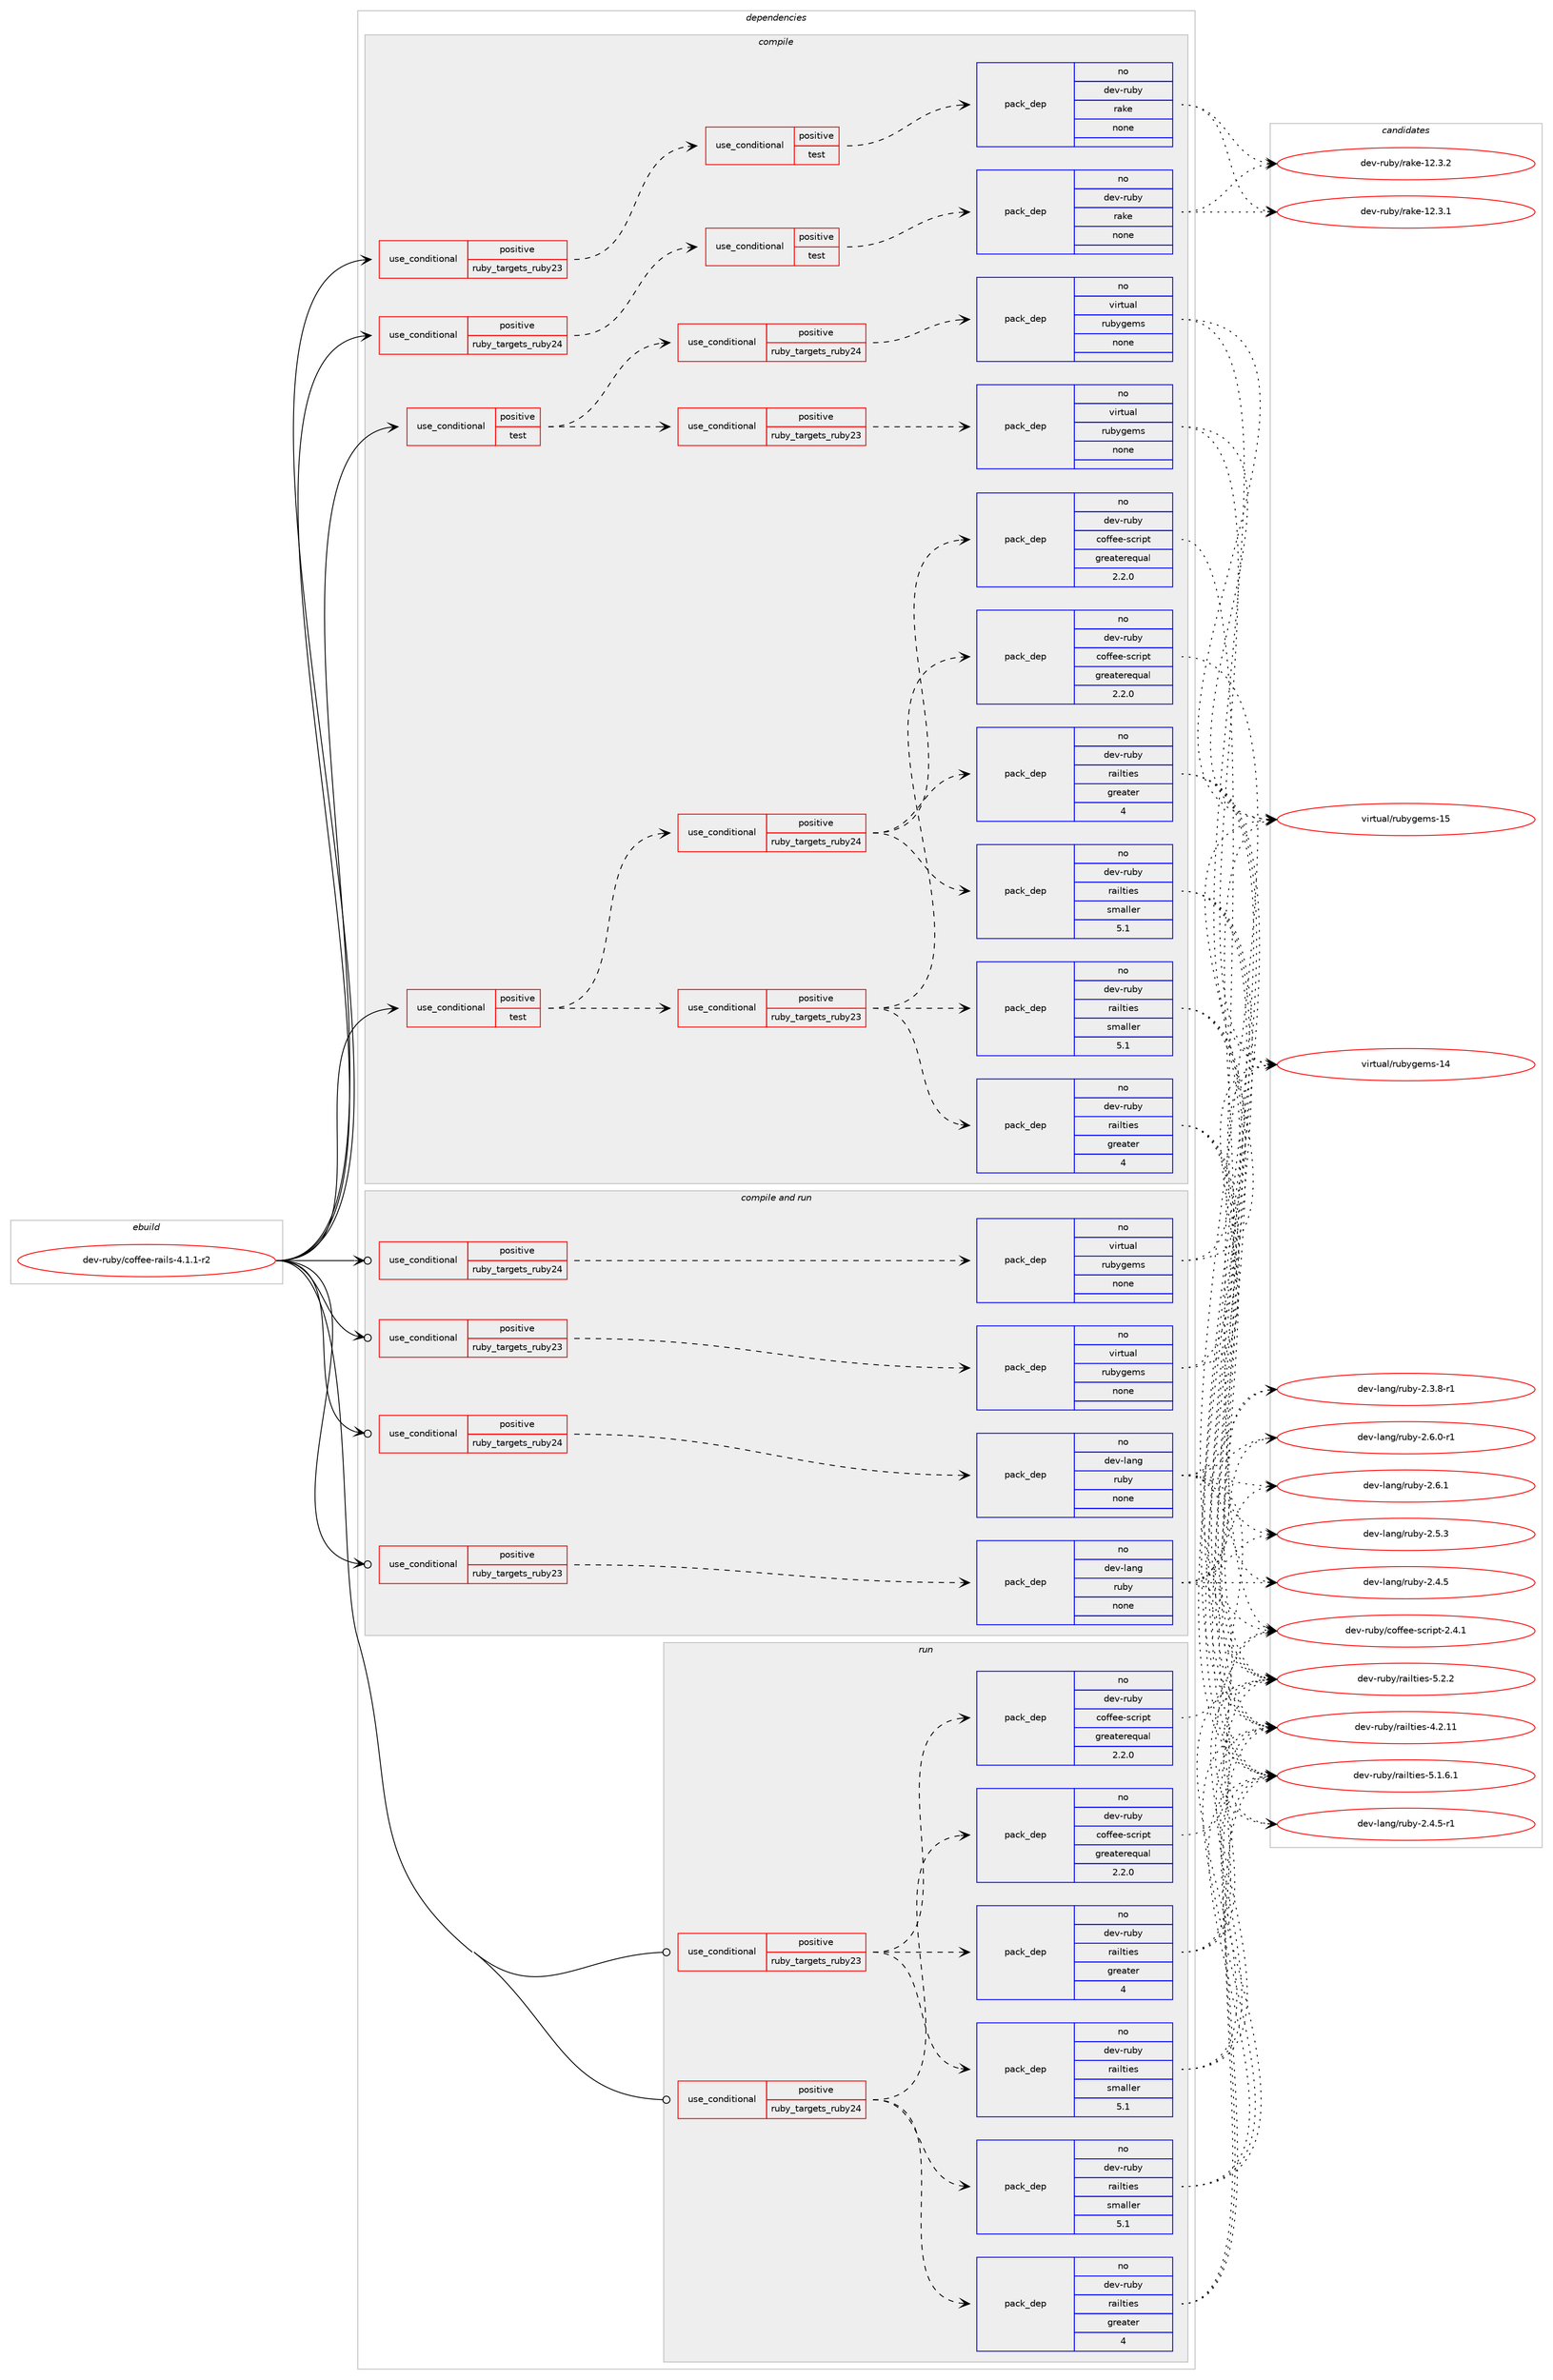 digraph prolog {

# *************
# Graph options
# *************

newrank=true;
concentrate=true;
compound=true;
graph [rankdir=LR,fontname=Helvetica,fontsize=10,ranksep=1.5];#, ranksep=2.5, nodesep=0.2];
edge  [arrowhead=vee];
node  [fontname=Helvetica,fontsize=10];

# **********
# The ebuild
# **********

subgraph cluster_leftcol {
color=gray;
rank=same;
label=<<i>ebuild</i>>;
id [label="dev-ruby/coffee-rails-4.1.1-r2", color=red, width=4, href="../dev-ruby/coffee-rails-4.1.1-r2.svg"];
}

# ****************
# The dependencies
# ****************

subgraph cluster_midcol {
color=gray;
label=<<i>dependencies</i>>;
subgraph cluster_compile {
fillcolor="#eeeeee";
style=filled;
label=<<i>compile</i>>;
subgraph cond396490 {
dependency1487157 [label=<<TABLE BORDER="0" CELLBORDER="1" CELLSPACING="0" CELLPADDING="4"><TR><TD ROWSPAN="3" CELLPADDING="10">use_conditional</TD></TR><TR><TD>positive</TD></TR><TR><TD>ruby_targets_ruby23</TD></TR></TABLE>>, shape=none, color=red];
subgraph cond396491 {
dependency1487158 [label=<<TABLE BORDER="0" CELLBORDER="1" CELLSPACING="0" CELLPADDING="4"><TR><TD ROWSPAN="3" CELLPADDING="10">use_conditional</TD></TR><TR><TD>positive</TD></TR><TR><TD>test</TD></TR></TABLE>>, shape=none, color=red];
subgraph pack1067223 {
dependency1487159 [label=<<TABLE BORDER="0" CELLBORDER="1" CELLSPACING="0" CELLPADDING="4" WIDTH="220"><TR><TD ROWSPAN="6" CELLPADDING="30">pack_dep</TD></TR><TR><TD WIDTH="110">no</TD></TR><TR><TD>dev-ruby</TD></TR><TR><TD>rake</TD></TR><TR><TD>none</TD></TR><TR><TD></TD></TR></TABLE>>, shape=none, color=blue];
}
dependency1487158:e -> dependency1487159:w [weight=20,style="dashed",arrowhead="vee"];
}
dependency1487157:e -> dependency1487158:w [weight=20,style="dashed",arrowhead="vee"];
}
id:e -> dependency1487157:w [weight=20,style="solid",arrowhead="vee"];
subgraph cond396492 {
dependency1487160 [label=<<TABLE BORDER="0" CELLBORDER="1" CELLSPACING="0" CELLPADDING="4"><TR><TD ROWSPAN="3" CELLPADDING="10">use_conditional</TD></TR><TR><TD>positive</TD></TR><TR><TD>ruby_targets_ruby24</TD></TR></TABLE>>, shape=none, color=red];
subgraph cond396493 {
dependency1487161 [label=<<TABLE BORDER="0" CELLBORDER="1" CELLSPACING="0" CELLPADDING="4"><TR><TD ROWSPAN="3" CELLPADDING="10">use_conditional</TD></TR><TR><TD>positive</TD></TR><TR><TD>test</TD></TR></TABLE>>, shape=none, color=red];
subgraph pack1067224 {
dependency1487162 [label=<<TABLE BORDER="0" CELLBORDER="1" CELLSPACING="0" CELLPADDING="4" WIDTH="220"><TR><TD ROWSPAN="6" CELLPADDING="30">pack_dep</TD></TR><TR><TD WIDTH="110">no</TD></TR><TR><TD>dev-ruby</TD></TR><TR><TD>rake</TD></TR><TR><TD>none</TD></TR><TR><TD></TD></TR></TABLE>>, shape=none, color=blue];
}
dependency1487161:e -> dependency1487162:w [weight=20,style="dashed",arrowhead="vee"];
}
dependency1487160:e -> dependency1487161:w [weight=20,style="dashed",arrowhead="vee"];
}
id:e -> dependency1487160:w [weight=20,style="solid",arrowhead="vee"];
subgraph cond396494 {
dependency1487163 [label=<<TABLE BORDER="0" CELLBORDER="1" CELLSPACING="0" CELLPADDING="4"><TR><TD ROWSPAN="3" CELLPADDING="10">use_conditional</TD></TR><TR><TD>positive</TD></TR><TR><TD>test</TD></TR></TABLE>>, shape=none, color=red];
subgraph cond396495 {
dependency1487164 [label=<<TABLE BORDER="0" CELLBORDER="1" CELLSPACING="0" CELLPADDING="4"><TR><TD ROWSPAN="3" CELLPADDING="10">use_conditional</TD></TR><TR><TD>positive</TD></TR><TR><TD>ruby_targets_ruby23</TD></TR></TABLE>>, shape=none, color=red];
subgraph pack1067225 {
dependency1487165 [label=<<TABLE BORDER="0" CELLBORDER="1" CELLSPACING="0" CELLPADDING="4" WIDTH="220"><TR><TD ROWSPAN="6" CELLPADDING="30">pack_dep</TD></TR><TR><TD WIDTH="110">no</TD></TR><TR><TD>dev-ruby</TD></TR><TR><TD>coffee-script</TD></TR><TR><TD>greaterequal</TD></TR><TR><TD>2.2.0</TD></TR></TABLE>>, shape=none, color=blue];
}
dependency1487164:e -> dependency1487165:w [weight=20,style="dashed",arrowhead="vee"];
subgraph pack1067226 {
dependency1487166 [label=<<TABLE BORDER="0" CELLBORDER="1" CELLSPACING="0" CELLPADDING="4" WIDTH="220"><TR><TD ROWSPAN="6" CELLPADDING="30">pack_dep</TD></TR><TR><TD WIDTH="110">no</TD></TR><TR><TD>dev-ruby</TD></TR><TR><TD>railties</TD></TR><TR><TD>greater</TD></TR><TR><TD>4</TD></TR></TABLE>>, shape=none, color=blue];
}
dependency1487164:e -> dependency1487166:w [weight=20,style="dashed",arrowhead="vee"];
subgraph pack1067227 {
dependency1487167 [label=<<TABLE BORDER="0" CELLBORDER="1" CELLSPACING="0" CELLPADDING="4" WIDTH="220"><TR><TD ROWSPAN="6" CELLPADDING="30">pack_dep</TD></TR><TR><TD WIDTH="110">no</TD></TR><TR><TD>dev-ruby</TD></TR><TR><TD>railties</TD></TR><TR><TD>smaller</TD></TR><TR><TD>5.1</TD></TR></TABLE>>, shape=none, color=blue];
}
dependency1487164:e -> dependency1487167:w [weight=20,style="dashed",arrowhead="vee"];
}
dependency1487163:e -> dependency1487164:w [weight=20,style="dashed",arrowhead="vee"];
subgraph cond396496 {
dependency1487168 [label=<<TABLE BORDER="0" CELLBORDER="1" CELLSPACING="0" CELLPADDING="4"><TR><TD ROWSPAN="3" CELLPADDING="10">use_conditional</TD></TR><TR><TD>positive</TD></TR><TR><TD>ruby_targets_ruby24</TD></TR></TABLE>>, shape=none, color=red];
subgraph pack1067228 {
dependency1487169 [label=<<TABLE BORDER="0" CELLBORDER="1" CELLSPACING="0" CELLPADDING="4" WIDTH="220"><TR><TD ROWSPAN="6" CELLPADDING="30">pack_dep</TD></TR><TR><TD WIDTH="110">no</TD></TR><TR><TD>dev-ruby</TD></TR><TR><TD>coffee-script</TD></TR><TR><TD>greaterequal</TD></TR><TR><TD>2.2.0</TD></TR></TABLE>>, shape=none, color=blue];
}
dependency1487168:e -> dependency1487169:w [weight=20,style="dashed",arrowhead="vee"];
subgraph pack1067229 {
dependency1487170 [label=<<TABLE BORDER="0" CELLBORDER="1" CELLSPACING="0" CELLPADDING="4" WIDTH="220"><TR><TD ROWSPAN="6" CELLPADDING="30">pack_dep</TD></TR><TR><TD WIDTH="110">no</TD></TR><TR><TD>dev-ruby</TD></TR><TR><TD>railties</TD></TR><TR><TD>greater</TD></TR><TR><TD>4</TD></TR></TABLE>>, shape=none, color=blue];
}
dependency1487168:e -> dependency1487170:w [weight=20,style="dashed",arrowhead="vee"];
subgraph pack1067230 {
dependency1487171 [label=<<TABLE BORDER="0" CELLBORDER="1" CELLSPACING="0" CELLPADDING="4" WIDTH="220"><TR><TD ROWSPAN="6" CELLPADDING="30">pack_dep</TD></TR><TR><TD WIDTH="110">no</TD></TR><TR><TD>dev-ruby</TD></TR><TR><TD>railties</TD></TR><TR><TD>smaller</TD></TR><TR><TD>5.1</TD></TR></TABLE>>, shape=none, color=blue];
}
dependency1487168:e -> dependency1487171:w [weight=20,style="dashed",arrowhead="vee"];
}
dependency1487163:e -> dependency1487168:w [weight=20,style="dashed",arrowhead="vee"];
}
id:e -> dependency1487163:w [weight=20,style="solid",arrowhead="vee"];
subgraph cond396497 {
dependency1487172 [label=<<TABLE BORDER="0" CELLBORDER="1" CELLSPACING="0" CELLPADDING="4"><TR><TD ROWSPAN="3" CELLPADDING="10">use_conditional</TD></TR><TR><TD>positive</TD></TR><TR><TD>test</TD></TR></TABLE>>, shape=none, color=red];
subgraph cond396498 {
dependency1487173 [label=<<TABLE BORDER="0" CELLBORDER="1" CELLSPACING="0" CELLPADDING="4"><TR><TD ROWSPAN="3" CELLPADDING="10">use_conditional</TD></TR><TR><TD>positive</TD></TR><TR><TD>ruby_targets_ruby23</TD></TR></TABLE>>, shape=none, color=red];
subgraph pack1067231 {
dependency1487174 [label=<<TABLE BORDER="0" CELLBORDER="1" CELLSPACING="0" CELLPADDING="4" WIDTH="220"><TR><TD ROWSPAN="6" CELLPADDING="30">pack_dep</TD></TR><TR><TD WIDTH="110">no</TD></TR><TR><TD>virtual</TD></TR><TR><TD>rubygems</TD></TR><TR><TD>none</TD></TR><TR><TD></TD></TR></TABLE>>, shape=none, color=blue];
}
dependency1487173:e -> dependency1487174:w [weight=20,style="dashed",arrowhead="vee"];
}
dependency1487172:e -> dependency1487173:w [weight=20,style="dashed",arrowhead="vee"];
subgraph cond396499 {
dependency1487175 [label=<<TABLE BORDER="0" CELLBORDER="1" CELLSPACING="0" CELLPADDING="4"><TR><TD ROWSPAN="3" CELLPADDING="10">use_conditional</TD></TR><TR><TD>positive</TD></TR><TR><TD>ruby_targets_ruby24</TD></TR></TABLE>>, shape=none, color=red];
subgraph pack1067232 {
dependency1487176 [label=<<TABLE BORDER="0" CELLBORDER="1" CELLSPACING="0" CELLPADDING="4" WIDTH="220"><TR><TD ROWSPAN="6" CELLPADDING="30">pack_dep</TD></TR><TR><TD WIDTH="110">no</TD></TR><TR><TD>virtual</TD></TR><TR><TD>rubygems</TD></TR><TR><TD>none</TD></TR><TR><TD></TD></TR></TABLE>>, shape=none, color=blue];
}
dependency1487175:e -> dependency1487176:w [weight=20,style="dashed",arrowhead="vee"];
}
dependency1487172:e -> dependency1487175:w [weight=20,style="dashed",arrowhead="vee"];
}
id:e -> dependency1487172:w [weight=20,style="solid",arrowhead="vee"];
}
subgraph cluster_compileandrun {
fillcolor="#eeeeee";
style=filled;
label=<<i>compile and run</i>>;
subgraph cond396500 {
dependency1487177 [label=<<TABLE BORDER="0" CELLBORDER="1" CELLSPACING="0" CELLPADDING="4"><TR><TD ROWSPAN="3" CELLPADDING="10">use_conditional</TD></TR><TR><TD>positive</TD></TR><TR><TD>ruby_targets_ruby23</TD></TR></TABLE>>, shape=none, color=red];
subgraph pack1067233 {
dependency1487178 [label=<<TABLE BORDER="0" CELLBORDER="1" CELLSPACING="0" CELLPADDING="4" WIDTH="220"><TR><TD ROWSPAN="6" CELLPADDING="30">pack_dep</TD></TR><TR><TD WIDTH="110">no</TD></TR><TR><TD>dev-lang</TD></TR><TR><TD>ruby</TD></TR><TR><TD>none</TD></TR><TR><TD></TD></TR></TABLE>>, shape=none, color=blue];
}
dependency1487177:e -> dependency1487178:w [weight=20,style="dashed",arrowhead="vee"];
}
id:e -> dependency1487177:w [weight=20,style="solid",arrowhead="odotvee"];
subgraph cond396501 {
dependency1487179 [label=<<TABLE BORDER="0" CELLBORDER="1" CELLSPACING="0" CELLPADDING="4"><TR><TD ROWSPAN="3" CELLPADDING="10">use_conditional</TD></TR><TR><TD>positive</TD></TR><TR><TD>ruby_targets_ruby23</TD></TR></TABLE>>, shape=none, color=red];
subgraph pack1067234 {
dependency1487180 [label=<<TABLE BORDER="0" CELLBORDER="1" CELLSPACING="0" CELLPADDING="4" WIDTH="220"><TR><TD ROWSPAN="6" CELLPADDING="30">pack_dep</TD></TR><TR><TD WIDTH="110">no</TD></TR><TR><TD>virtual</TD></TR><TR><TD>rubygems</TD></TR><TR><TD>none</TD></TR><TR><TD></TD></TR></TABLE>>, shape=none, color=blue];
}
dependency1487179:e -> dependency1487180:w [weight=20,style="dashed",arrowhead="vee"];
}
id:e -> dependency1487179:w [weight=20,style="solid",arrowhead="odotvee"];
subgraph cond396502 {
dependency1487181 [label=<<TABLE BORDER="0" CELLBORDER="1" CELLSPACING="0" CELLPADDING="4"><TR><TD ROWSPAN="3" CELLPADDING="10">use_conditional</TD></TR><TR><TD>positive</TD></TR><TR><TD>ruby_targets_ruby24</TD></TR></TABLE>>, shape=none, color=red];
subgraph pack1067235 {
dependency1487182 [label=<<TABLE BORDER="0" CELLBORDER="1" CELLSPACING="0" CELLPADDING="4" WIDTH="220"><TR><TD ROWSPAN="6" CELLPADDING="30">pack_dep</TD></TR><TR><TD WIDTH="110">no</TD></TR><TR><TD>dev-lang</TD></TR><TR><TD>ruby</TD></TR><TR><TD>none</TD></TR><TR><TD></TD></TR></TABLE>>, shape=none, color=blue];
}
dependency1487181:e -> dependency1487182:w [weight=20,style="dashed",arrowhead="vee"];
}
id:e -> dependency1487181:w [weight=20,style="solid",arrowhead="odotvee"];
subgraph cond396503 {
dependency1487183 [label=<<TABLE BORDER="0" CELLBORDER="1" CELLSPACING="0" CELLPADDING="4"><TR><TD ROWSPAN="3" CELLPADDING="10">use_conditional</TD></TR><TR><TD>positive</TD></TR><TR><TD>ruby_targets_ruby24</TD></TR></TABLE>>, shape=none, color=red];
subgraph pack1067236 {
dependency1487184 [label=<<TABLE BORDER="0" CELLBORDER="1" CELLSPACING="0" CELLPADDING="4" WIDTH="220"><TR><TD ROWSPAN="6" CELLPADDING="30">pack_dep</TD></TR><TR><TD WIDTH="110">no</TD></TR><TR><TD>virtual</TD></TR><TR><TD>rubygems</TD></TR><TR><TD>none</TD></TR><TR><TD></TD></TR></TABLE>>, shape=none, color=blue];
}
dependency1487183:e -> dependency1487184:w [weight=20,style="dashed",arrowhead="vee"];
}
id:e -> dependency1487183:w [weight=20,style="solid",arrowhead="odotvee"];
}
subgraph cluster_run {
fillcolor="#eeeeee";
style=filled;
label=<<i>run</i>>;
subgraph cond396504 {
dependency1487185 [label=<<TABLE BORDER="0" CELLBORDER="1" CELLSPACING="0" CELLPADDING="4"><TR><TD ROWSPAN="3" CELLPADDING="10">use_conditional</TD></TR><TR><TD>positive</TD></TR><TR><TD>ruby_targets_ruby23</TD></TR></TABLE>>, shape=none, color=red];
subgraph pack1067237 {
dependency1487186 [label=<<TABLE BORDER="0" CELLBORDER="1" CELLSPACING="0" CELLPADDING="4" WIDTH="220"><TR><TD ROWSPAN="6" CELLPADDING="30">pack_dep</TD></TR><TR><TD WIDTH="110">no</TD></TR><TR><TD>dev-ruby</TD></TR><TR><TD>coffee-script</TD></TR><TR><TD>greaterequal</TD></TR><TR><TD>2.2.0</TD></TR></TABLE>>, shape=none, color=blue];
}
dependency1487185:e -> dependency1487186:w [weight=20,style="dashed",arrowhead="vee"];
subgraph pack1067238 {
dependency1487187 [label=<<TABLE BORDER="0" CELLBORDER="1" CELLSPACING="0" CELLPADDING="4" WIDTH="220"><TR><TD ROWSPAN="6" CELLPADDING="30">pack_dep</TD></TR><TR><TD WIDTH="110">no</TD></TR><TR><TD>dev-ruby</TD></TR><TR><TD>railties</TD></TR><TR><TD>greater</TD></TR><TR><TD>4</TD></TR></TABLE>>, shape=none, color=blue];
}
dependency1487185:e -> dependency1487187:w [weight=20,style="dashed",arrowhead="vee"];
subgraph pack1067239 {
dependency1487188 [label=<<TABLE BORDER="0" CELLBORDER="1" CELLSPACING="0" CELLPADDING="4" WIDTH="220"><TR><TD ROWSPAN="6" CELLPADDING="30">pack_dep</TD></TR><TR><TD WIDTH="110">no</TD></TR><TR><TD>dev-ruby</TD></TR><TR><TD>railties</TD></TR><TR><TD>smaller</TD></TR><TR><TD>5.1</TD></TR></TABLE>>, shape=none, color=blue];
}
dependency1487185:e -> dependency1487188:w [weight=20,style="dashed",arrowhead="vee"];
}
id:e -> dependency1487185:w [weight=20,style="solid",arrowhead="odot"];
subgraph cond396505 {
dependency1487189 [label=<<TABLE BORDER="0" CELLBORDER="1" CELLSPACING="0" CELLPADDING="4"><TR><TD ROWSPAN="3" CELLPADDING="10">use_conditional</TD></TR><TR><TD>positive</TD></TR><TR><TD>ruby_targets_ruby24</TD></TR></TABLE>>, shape=none, color=red];
subgraph pack1067240 {
dependency1487190 [label=<<TABLE BORDER="0" CELLBORDER="1" CELLSPACING="0" CELLPADDING="4" WIDTH="220"><TR><TD ROWSPAN="6" CELLPADDING="30">pack_dep</TD></TR><TR><TD WIDTH="110">no</TD></TR><TR><TD>dev-ruby</TD></TR><TR><TD>coffee-script</TD></TR><TR><TD>greaterequal</TD></TR><TR><TD>2.2.0</TD></TR></TABLE>>, shape=none, color=blue];
}
dependency1487189:e -> dependency1487190:w [weight=20,style="dashed",arrowhead="vee"];
subgraph pack1067241 {
dependency1487191 [label=<<TABLE BORDER="0" CELLBORDER="1" CELLSPACING="0" CELLPADDING="4" WIDTH="220"><TR><TD ROWSPAN="6" CELLPADDING="30">pack_dep</TD></TR><TR><TD WIDTH="110">no</TD></TR><TR><TD>dev-ruby</TD></TR><TR><TD>railties</TD></TR><TR><TD>greater</TD></TR><TR><TD>4</TD></TR></TABLE>>, shape=none, color=blue];
}
dependency1487189:e -> dependency1487191:w [weight=20,style="dashed",arrowhead="vee"];
subgraph pack1067242 {
dependency1487192 [label=<<TABLE BORDER="0" CELLBORDER="1" CELLSPACING="0" CELLPADDING="4" WIDTH="220"><TR><TD ROWSPAN="6" CELLPADDING="30">pack_dep</TD></TR><TR><TD WIDTH="110">no</TD></TR><TR><TD>dev-ruby</TD></TR><TR><TD>railties</TD></TR><TR><TD>smaller</TD></TR><TR><TD>5.1</TD></TR></TABLE>>, shape=none, color=blue];
}
dependency1487189:e -> dependency1487192:w [weight=20,style="dashed",arrowhead="vee"];
}
id:e -> dependency1487189:w [weight=20,style="solid",arrowhead="odot"];
}
}

# **************
# The candidates
# **************

subgraph cluster_choices {
rank=same;
color=gray;
label=<<i>candidates</i>>;

subgraph choice1067223 {
color=black;
nodesep=1;
choice1001011184511411798121471149710710145495046514649 [label="dev-ruby/rake-12.3.1", color=red, width=4,href="../dev-ruby/rake-12.3.1.svg"];
choice1001011184511411798121471149710710145495046514650 [label="dev-ruby/rake-12.3.2", color=red, width=4,href="../dev-ruby/rake-12.3.2.svg"];
dependency1487159:e -> choice1001011184511411798121471149710710145495046514649:w [style=dotted,weight="100"];
dependency1487159:e -> choice1001011184511411798121471149710710145495046514650:w [style=dotted,weight="100"];
}
subgraph choice1067224 {
color=black;
nodesep=1;
choice1001011184511411798121471149710710145495046514649 [label="dev-ruby/rake-12.3.1", color=red, width=4,href="../dev-ruby/rake-12.3.1.svg"];
choice1001011184511411798121471149710710145495046514650 [label="dev-ruby/rake-12.3.2", color=red, width=4,href="../dev-ruby/rake-12.3.2.svg"];
dependency1487162:e -> choice1001011184511411798121471149710710145495046514649:w [style=dotted,weight="100"];
dependency1487162:e -> choice1001011184511411798121471149710710145495046514650:w [style=dotted,weight="100"];
}
subgraph choice1067225 {
color=black;
nodesep=1;
choice100101118451141179812147991111021021011014511599114105112116455046524649 [label="dev-ruby/coffee-script-2.4.1", color=red, width=4,href="../dev-ruby/coffee-script-2.4.1.svg"];
dependency1487165:e -> choice100101118451141179812147991111021021011014511599114105112116455046524649:w [style=dotted,weight="100"];
}
subgraph choice1067226 {
color=black;
nodesep=1;
choice1001011184511411798121471149710510811610510111545524650464949 [label="dev-ruby/railties-4.2.11", color=red, width=4,href="../dev-ruby/railties-4.2.11.svg"];
choice100101118451141179812147114971051081161051011154553464946544649 [label="dev-ruby/railties-5.1.6.1", color=red, width=4,href="../dev-ruby/railties-5.1.6.1.svg"];
choice10010111845114117981214711497105108116105101115455346504650 [label="dev-ruby/railties-5.2.2", color=red, width=4,href="../dev-ruby/railties-5.2.2.svg"];
dependency1487166:e -> choice1001011184511411798121471149710510811610510111545524650464949:w [style=dotted,weight="100"];
dependency1487166:e -> choice100101118451141179812147114971051081161051011154553464946544649:w [style=dotted,weight="100"];
dependency1487166:e -> choice10010111845114117981214711497105108116105101115455346504650:w [style=dotted,weight="100"];
}
subgraph choice1067227 {
color=black;
nodesep=1;
choice1001011184511411798121471149710510811610510111545524650464949 [label="dev-ruby/railties-4.2.11", color=red, width=4,href="../dev-ruby/railties-4.2.11.svg"];
choice100101118451141179812147114971051081161051011154553464946544649 [label="dev-ruby/railties-5.1.6.1", color=red, width=4,href="../dev-ruby/railties-5.1.6.1.svg"];
choice10010111845114117981214711497105108116105101115455346504650 [label="dev-ruby/railties-5.2.2", color=red, width=4,href="../dev-ruby/railties-5.2.2.svg"];
dependency1487167:e -> choice1001011184511411798121471149710510811610510111545524650464949:w [style=dotted,weight="100"];
dependency1487167:e -> choice100101118451141179812147114971051081161051011154553464946544649:w [style=dotted,weight="100"];
dependency1487167:e -> choice10010111845114117981214711497105108116105101115455346504650:w [style=dotted,weight="100"];
}
subgraph choice1067228 {
color=black;
nodesep=1;
choice100101118451141179812147991111021021011014511599114105112116455046524649 [label="dev-ruby/coffee-script-2.4.1", color=red, width=4,href="../dev-ruby/coffee-script-2.4.1.svg"];
dependency1487169:e -> choice100101118451141179812147991111021021011014511599114105112116455046524649:w [style=dotted,weight="100"];
}
subgraph choice1067229 {
color=black;
nodesep=1;
choice1001011184511411798121471149710510811610510111545524650464949 [label="dev-ruby/railties-4.2.11", color=red, width=4,href="../dev-ruby/railties-4.2.11.svg"];
choice100101118451141179812147114971051081161051011154553464946544649 [label="dev-ruby/railties-5.1.6.1", color=red, width=4,href="../dev-ruby/railties-5.1.6.1.svg"];
choice10010111845114117981214711497105108116105101115455346504650 [label="dev-ruby/railties-5.2.2", color=red, width=4,href="../dev-ruby/railties-5.2.2.svg"];
dependency1487170:e -> choice1001011184511411798121471149710510811610510111545524650464949:w [style=dotted,weight="100"];
dependency1487170:e -> choice100101118451141179812147114971051081161051011154553464946544649:w [style=dotted,weight="100"];
dependency1487170:e -> choice10010111845114117981214711497105108116105101115455346504650:w [style=dotted,weight="100"];
}
subgraph choice1067230 {
color=black;
nodesep=1;
choice1001011184511411798121471149710510811610510111545524650464949 [label="dev-ruby/railties-4.2.11", color=red, width=4,href="../dev-ruby/railties-4.2.11.svg"];
choice100101118451141179812147114971051081161051011154553464946544649 [label="dev-ruby/railties-5.1.6.1", color=red, width=4,href="../dev-ruby/railties-5.1.6.1.svg"];
choice10010111845114117981214711497105108116105101115455346504650 [label="dev-ruby/railties-5.2.2", color=red, width=4,href="../dev-ruby/railties-5.2.2.svg"];
dependency1487171:e -> choice1001011184511411798121471149710510811610510111545524650464949:w [style=dotted,weight="100"];
dependency1487171:e -> choice100101118451141179812147114971051081161051011154553464946544649:w [style=dotted,weight="100"];
dependency1487171:e -> choice10010111845114117981214711497105108116105101115455346504650:w [style=dotted,weight="100"];
}
subgraph choice1067231 {
color=black;
nodesep=1;
choice118105114116117971084711411798121103101109115454952 [label="virtual/rubygems-14", color=red, width=4,href="../virtual/rubygems-14.svg"];
choice118105114116117971084711411798121103101109115454953 [label="virtual/rubygems-15", color=red, width=4,href="../virtual/rubygems-15.svg"];
dependency1487174:e -> choice118105114116117971084711411798121103101109115454952:w [style=dotted,weight="100"];
dependency1487174:e -> choice118105114116117971084711411798121103101109115454953:w [style=dotted,weight="100"];
}
subgraph choice1067232 {
color=black;
nodesep=1;
choice118105114116117971084711411798121103101109115454952 [label="virtual/rubygems-14", color=red, width=4,href="../virtual/rubygems-14.svg"];
choice118105114116117971084711411798121103101109115454953 [label="virtual/rubygems-15", color=red, width=4,href="../virtual/rubygems-15.svg"];
dependency1487176:e -> choice118105114116117971084711411798121103101109115454952:w [style=dotted,weight="100"];
dependency1487176:e -> choice118105114116117971084711411798121103101109115454953:w [style=dotted,weight="100"];
}
subgraph choice1067233 {
color=black;
nodesep=1;
choice100101118451089711010347114117981214550465146564511449 [label="dev-lang/ruby-2.3.8-r1", color=red, width=4,href="../dev-lang/ruby-2.3.8-r1.svg"];
choice10010111845108971101034711411798121455046524653 [label="dev-lang/ruby-2.4.5", color=red, width=4,href="../dev-lang/ruby-2.4.5.svg"];
choice100101118451089711010347114117981214550465246534511449 [label="dev-lang/ruby-2.4.5-r1", color=red, width=4,href="../dev-lang/ruby-2.4.5-r1.svg"];
choice10010111845108971101034711411798121455046534651 [label="dev-lang/ruby-2.5.3", color=red, width=4,href="../dev-lang/ruby-2.5.3.svg"];
choice100101118451089711010347114117981214550465446484511449 [label="dev-lang/ruby-2.6.0-r1", color=red, width=4,href="../dev-lang/ruby-2.6.0-r1.svg"];
choice10010111845108971101034711411798121455046544649 [label="dev-lang/ruby-2.6.1", color=red, width=4,href="../dev-lang/ruby-2.6.1.svg"];
dependency1487178:e -> choice100101118451089711010347114117981214550465146564511449:w [style=dotted,weight="100"];
dependency1487178:e -> choice10010111845108971101034711411798121455046524653:w [style=dotted,weight="100"];
dependency1487178:e -> choice100101118451089711010347114117981214550465246534511449:w [style=dotted,weight="100"];
dependency1487178:e -> choice10010111845108971101034711411798121455046534651:w [style=dotted,weight="100"];
dependency1487178:e -> choice100101118451089711010347114117981214550465446484511449:w [style=dotted,weight="100"];
dependency1487178:e -> choice10010111845108971101034711411798121455046544649:w [style=dotted,weight="100"];
}
subgraph choice1067234 {
color=black;
nodesep=1;
choice118105114116117971084711411798121103101109115454952 [label="virtual/rubygems-14", color=red, width=4,href="../virtual/rubygems-14.svg"];
choice118105114116117971084711411798121103101109115454953 [label="virtual/rubygems-15", color=red, width=4,href="../virtual/rubygems-15.svg"];
dependency1487180:e -> choice118105114116117971084711411798121103101109115454952:w [style=dotted,weight="100"];
dependency1487180:e -> choice118105114116117971084711411798121103101109115454953:w [style=dotted,weight="100"];
}
subgraph choice1067235 {
color=black;
nodesep=1;
choice100101118451089711010347114117981214550465146564511449 [label="dev-lang/ruby-2.3.8-r1", color=red, width=4,href="../dev-lang/ruby-2.3.8-r1.svg"];
choice10010111845108971101034711411798121455046524653 [label="dev-lang/ruby-2.4.5", color=red, width=4,href="../dev-lang/ruby-2.4.5.svg"];
choice100101118451089711010347114117981214550465246534511449 [label="dev-lang/ruby-2.4.5-r1", color=red, width=4,href="../dev-lang/ruby-2.4.5-r1.svg"];
choice10010111845108971101034711411798121455046534651 [label="dev-lang/ruby-2.5.3", color=red, width=4,href="../dev-lang/ruby-2.5.3.svg"];
choice100101118451089711010347114117981214550465446484511449 [label="dev-lang/ruby-2.6.0-r1", color=red, width=4,href="../dev-lang/ruby-2.6.0-r1.svg"];
choice10010111845108971101034711411798121455046544649 [label="dev-lang/ruby-2.6.1", color=red, width=4,href="../dev-lang/ruby-2.6.1.svg"];
dependency1487182:e -> choice100101118451089711010347114117981214550465146564511449:w [style=dotted,weight="100"];
dependency1487182:e -> choice10010111845108971101034711411798121455046524653:w [style=dotted,weight="100"];
dependency1487182:e -> choice100101118451089711010347114117981214550465246534511449:w [style=dotted,weight="100"];
dependency1487182:e -> choice10010111845108971101034711411798121455046534651:w [style=dotted,weight="100"];
dependency1487182:e -> choice100101118451089711010347114117981214550465446484511449:w [style=dotted,weight="100"];
dependency1487182:e -> choice10010111845108971101034711411798121455046544649:w [style=dotted,weight="100"];
}
subgraph choice1067236 {
color=black;
nodesep=1;
choice118105114116117971084711411798121103101109115454952 [label="virtual/rubygems-14", color=red, width=4,href="../virtual/rubygems-14.svg"];
choice118105114116117971084711411798121103101109115454953 [label="virtual/rubygems-15", color=red, width=4,href="../virtual/rubygems-15.svg"];
dependency1487184:e -> choice118105114116117971084711411798121103101109115454952:w [style=dotted,weight="100"];
dependency1487184:e -> choice118105114116117971084711411798121103101109115454953:w [style=dotted,weight="100"];
}
subgraph choice1067237 {
color=black;
nodesep=1;
choice100101118451141179812147991111021021011014511599114105112116455046524649 [label="dev-ruby/coffee-script-2.4.1", color=red, width=4,href="../dev-ruby/coffee-script-2.4.1.svg"];
dependency1487186:e -> choice100101118451141179812147991111021021011014511599114105112116455046524649:w [style=dotted,weight="100"];
}
subgraph choice1067238 {
color=black;
nodesep=1;
choice1001011184511411798121471149710510811610510111545524650464949 [label="dev-ruby/railties-4.2.11", color=red, width=4,href="../dev-ruby/railties-4.2.11.svg"];
choice100101118451141179812147114971051081161051011154553464946544649 [label="dev-ruby/railties-5.1.6.1", color=red, width=4,href="../dev-ruby/railties-5.1.6.1.svg"];
choice10010111845114117981214711497105108116105101115455346504650 [label="dev-ruby/railties-5.2.2", color=red, width=4,href="../dev-ruby/railties-5.2.2.svg"];
dependency1487187:e -> choice1001011184511411798121471149710510811610510111545524650464949:w [style=dotted,weight="100"];
dependency1487187:e -> choice100101118451141179812147114971051081161051011154553464946544649:w [style=dotted,weight="100"];
dependency1487187:e -> choice10010111845114117981214711497105108116105101115455346504650:w [style=dotted,weight="100"];
}
subgraph choice1067239 {
color=black;
nodesep=1;
choice1001011184511411798121471149710510811610510111545524650464949 [label="dev-ruby/railties-4.2.11", color=red, width=4,href="../dev-ruby/railties-4.2.11.svg"];
choice100101118451141179812147114971051081161051011154553464946544649 [label="dev-ruby/railties-5.1.6.1", color=red, width=4,href="../dev-ruby/railties-5.1.6.1.svg"];
choice10010111845114117981214711497105108116105101115455346504650 [label="dev-ruby/railties-5.2.2", color=red, width=4,href="../dev-ruby/railties-5.2.2.svg"];
dependency1487188:e -> choice1001011184511411798121471149710510811610510111545524650464949:w [style=dotted,weight="100"];
dependency1487188:e -> choice100101118451141179812147114971051081161051011154553464946544649:w [style=dotted,weight="100"];
dependency1487188:e -> choice10010111845114117981214711497105108116105101115455346504650:w [style=dotted,weight="100"];
}
subgraph choice1067240 {
color=black;
nodesep=1;
choice100101118451141179812147991111021021011014511599114105112116455046524649 [label="dev-ruby/coffee-script-2.4.1", color=red, width=4,href="../dev-ruby/coffee-script-2.4.1.svg"];
dependency1487190:e -> choice100101118451141179812147991111021021011014511599114105112116455046524649:w [style=dotted,weight="100"];
}
subgraph choice1067241 {
color=black;
nodesep=1;
choice1001011184511411798121471149710510811610510111545524650464949 [label="dev-ruby/railties-4.2.11", color=red, width=4,href="../dev-ruby/railties-4.2.11.svg"];
choice100101118451141179812147114971051081161051011154553464946544649 [label="dev-ruby/railties-5.1.6.1", color=red, width=4,href="../dev-ruby/railties-5.1.6.1.svg"];
choice10010111845114117981214711497105108116105101115455346504650 [label="dev-ruby/railties-5.2.2", color=red, width=4,href="../dev-ruby/railties-5.2.2.svg"];
dependency1487191:e -> choice1001011184511411798121471149710510811610510111545524650464949:w [style=dotted,weight="100"];
dependency1487191:e -> choice100101118451141179812147114971051081161051011154553464946544649:w [style=dotted,weight="100"];
dependency1487191:e -> choice10010111845114117981214711497105108116105101115455346504650:w [style=dotted,weight="100"];
}
subgraph choice1067242 {
color=black;
nodesep=1;
choice1001011184511411798121471149710510811610510111545524650464949 [label="dev-ruby/railties-4.2.11", color=red, width=4,href="../dev-ruby/railties-4.2.11.svg"];
choice100101118451141179812147114971051081161051011154553464946544649 [label="dev-ruby/railties-5.1.6.1", color=red, width=4,href="../dev-ruby/railties-5.1.6.1.svg"];
choice10010111845114117981214711497105108116105101115455346504650 [label="dev-ruby/railties-5.2.2", color=red, width=4,href="../dev-ruby/railties-5.2.2.svg"];
dependency1487192:e -> choice1001011184511411798121471149710510811610510111545524650464949:w [style=dotted,weight="100"];
dependency1487192:e -> choice100101118451141179812147114971051081161051011154553464946544649:w [style=dotted,weight="100"];
dependency1487192:e -> choice10010111845114117981214711497105108116105101115455346504650:w [style=dotted,weight="100"];
}
}

}
